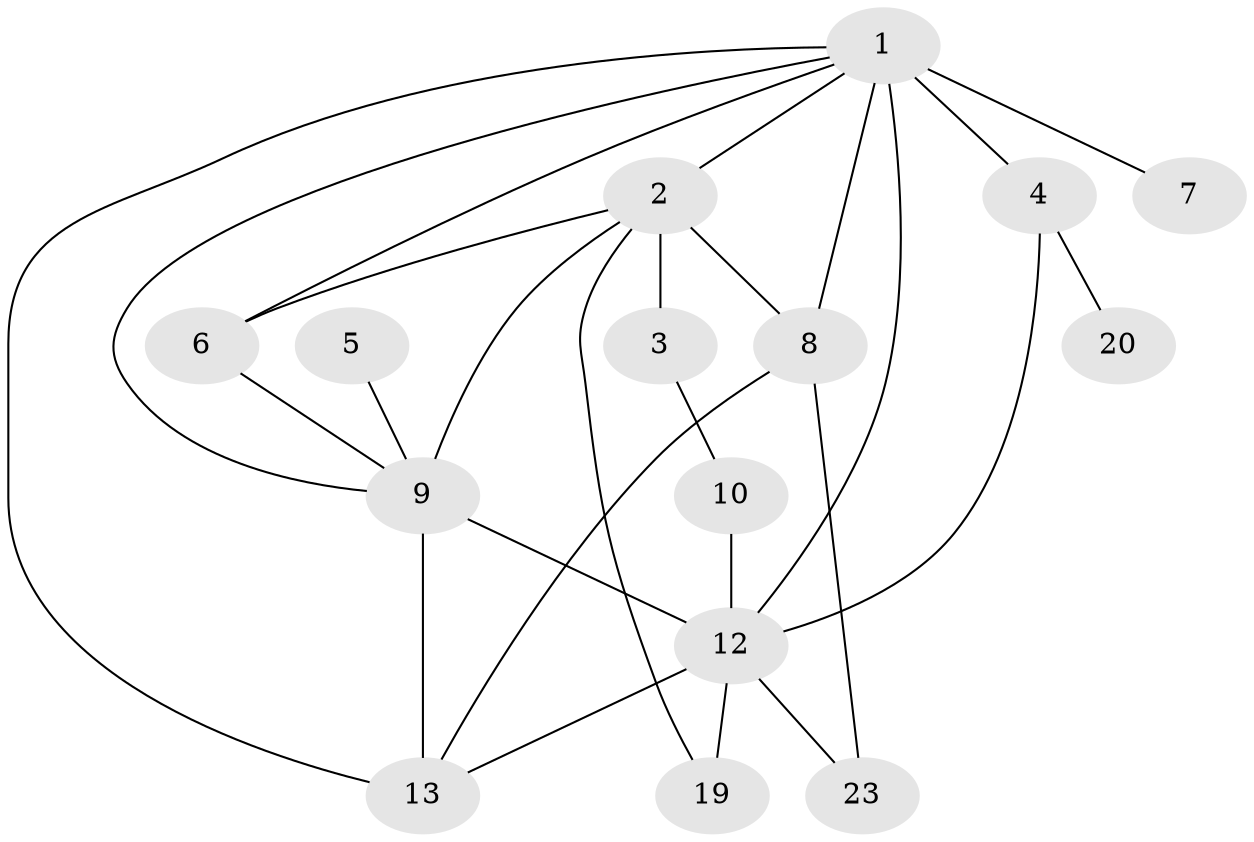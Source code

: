 // original degree distribution, {3: 0.20833333333333334, 2: 0.23958333333333334, 1: 0.19791666666666666, 5: 0.08333333333333333, 6: 0.010416666666666666, 7: 0.010416666666666666, 0: 0.14583333333333334, 4: 0.10416666666666667}
// Generated by graph-tools (version 1.1) at 2025/48/03/04/25 22:48:00]
// undirected, 15 vertices, 26 edges
graph export_dot {
  node [color=gray90,style=filled];
  1;
  2;
  3;
  4;
  5;
  6;
  7;
  8;
  9;
  10;
  12;
  13;
  19;
  20;
  23;
  1 -- 2 [weight=3.0];
  1 -- 4 [weight=1.0];
  1 -- 6 [weight=1.0];
  1 -- 7 [weight=3.0];
  1 -- 8 [weight=2.0];
  1 -- 9 [weight=1.0];
  1 -- 12 [weight=4.0];
  1 -- 13 [weight=1.0];
  2 -- 3 [weight=2.0];
  2 -- 6 [weight=1.0];
  2 -- 8 [weight=1.0];
  2 -- 9 [weight=2.0];
  2 -- 19 [weight=1.0];
  3 -- 10 [weight=1.0];
  4 -- 12 [weight=1.0];
  4 -- 20 [weight=3.0];
  5 -- 9 [weight=1.0];
  6 -- 9 [weight=1.0];
  8 -- 13 [weight=1.0];
  8 -- 23 [weight=1.0];
  9 -- 12 [weight=2.0];
  9 -- 13 [weight=2.0];
  10 -- 12 [weight=1.0];
  12 -- 13 [weight=1.0];
  12 -- 19 [weight=3.0];
  12 -- 23 [weight=1.0];
}

